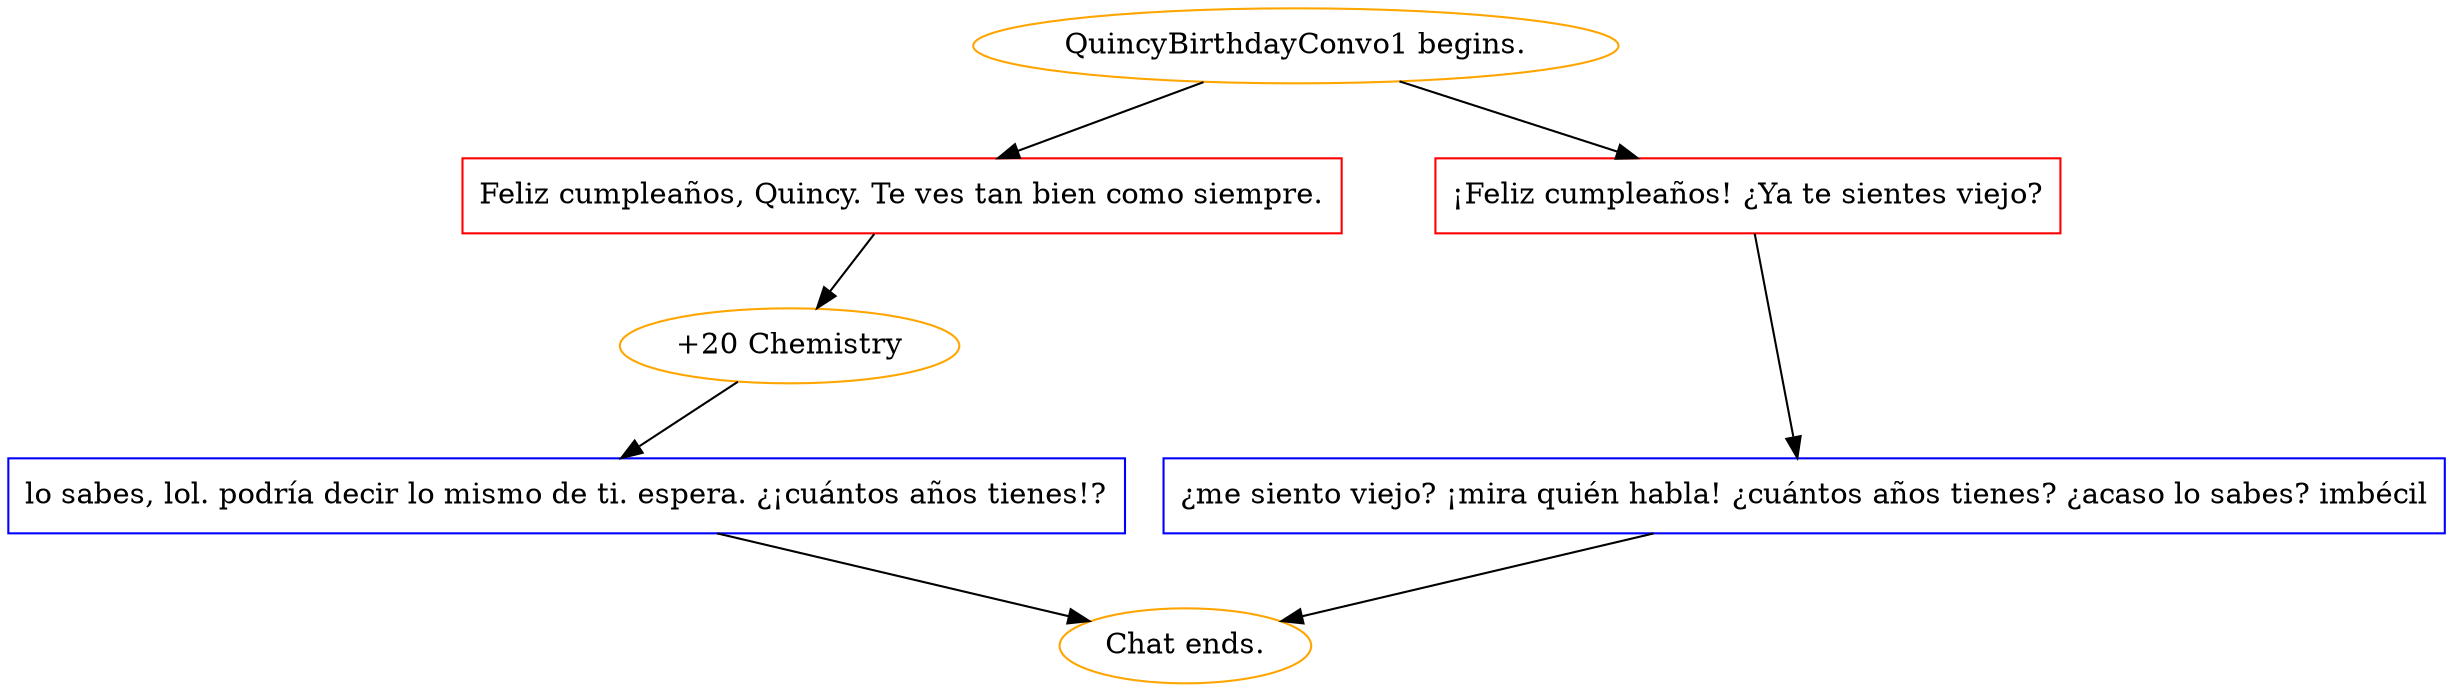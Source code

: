 digraph {
	"QuincyBirthdayConvo1 begins." [color=orange];
		"QuincyBirthdayConvo1 begins." -> j3208075749;
		"QuincyBirthdayConvo1 begins." -> j2423479739;
	j3208075749 [label="Feliz cumpleaños, Quincy. Te ves tan bien como siempre.",shape=box,color=red];
		j3208075749 -> j1661465631;
	j2423479739 [label="¡Feliz cumpleaños! ¿Ya te sientes viejo?",shape=box,color=red];
		j2423479739 -> j21604658;
	j1661465631 [label="+20 Chemistry",color=orange];
		j1661465631 -> j4110585906;
	j21604658 [label="¿me siento viejo? ¡mira quién habla! ¿cuántos años tienes? ¿acaso lo sabes? imbécil",shape=box,color=blue];
		j21604658 -> "Chat ends.";
	j4110585906 [label="lo sabes, lol. podría decir lo mismo de ti. espera. ¿¡cuántos años tienes!?",shape=box,color=blue];
		j4110585906 -> "Chat ends.";
	"Chat ends." [color=orange];
}